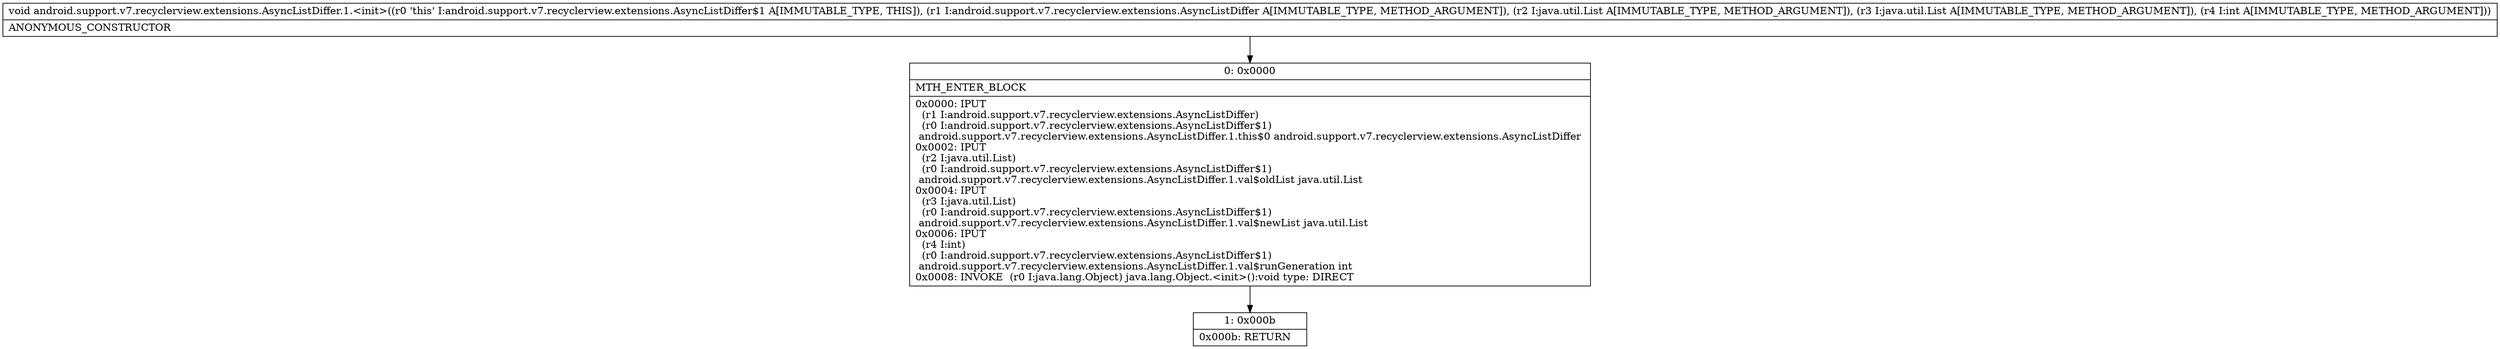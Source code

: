digraph "CFG forandroid.support.v7.recyclerview.extensions.AsyncListDiffer.1.\<init\>(Landroid\/support\/v7\/recyclerview\/extensions\/AsyncListDiffer;Ljava\/util\/List;Ljava\/util\/List;I)V" {
Node_0 [shape=record,label="{0\:\ 0x0000|MTH_ENTER_BLOCK\l|0x0000: IPUT  \l  (r1 I:android.support.v7.recyclerview.extensions.AsyncListDiffer)\l  (r0 I:android.support.v7.recyclerview.extensions.AsyncListDiffer$1)\l android.support.v7.recyclerview.extensions.AsyncListDiffer.1.this$0 android.support.v7.recyclerview.extensions.AsyncListDiffer \l0x0002: IPUT  \l  (r2 I:java.util.List)\l  (r0 I:android.support.v7.recyclerview.extensions.AsyncListDiffer$1)\l android.support.v7.recyclerview.extensions.AsyncListDiffer.1.val$oldList java.util.List \l0x0004: IPUT  \l  (r3 I:java.util.List)\l  (r0 I:android.support.v7.recyclerview.extensions.AsyncListDiffer$1)\l android.support.v7.recyclerview.extensions.AsyncListDiffer.1.val$newList java.util.List \l0x0006: IPUT  \l  (r4 I:int)\l  (r0 I:android.support.v7.recyclerview.extensions.AsyncListDiffer$1)\l android.support.v7.recyclerview.extensions.AsyncListDiffer.1.val$runGeneration int \l0x0008: INVOKE  (r0 I:java.lang.Object) java.lang.Object.\<init\>():void type: DIRECT \l}"];
Node_1 [shape=record,label="{1\:\ 0x000b|0x000b: RETURN   \l}"];
MethodNode[shape=record,label="{void android.support.v7.recyclerview.extensions.AsyncListDiffer.1.\<init\>((r0 'this' I:android.support.v7.recyclerview.extensions.AsyncListDiffer$1 A[IMMUTABLE_TYPE, THIS]), (r1 I:android.support.v7.recyclerview.extensions.AsyncListDiffer A[IMMUTABLE_TYPE, METHOD_ARGUMENT]), (r2 I:java.util.List A[IMMUTABLE_TYPE, METHOD_ARGUMENT]), (r3 I:java.util.List A[IMMUTABLE_TYPE, METHOD_ARGUMENT]), (r4 I:int A[IMMUTABLE_TYPE, METHOD_ARGUMENT]))  | ANONYMOUS_CONSTRUCTOR\l}"];
MethodNode -> Node_0;
Node_0 -> Node_1;
}

